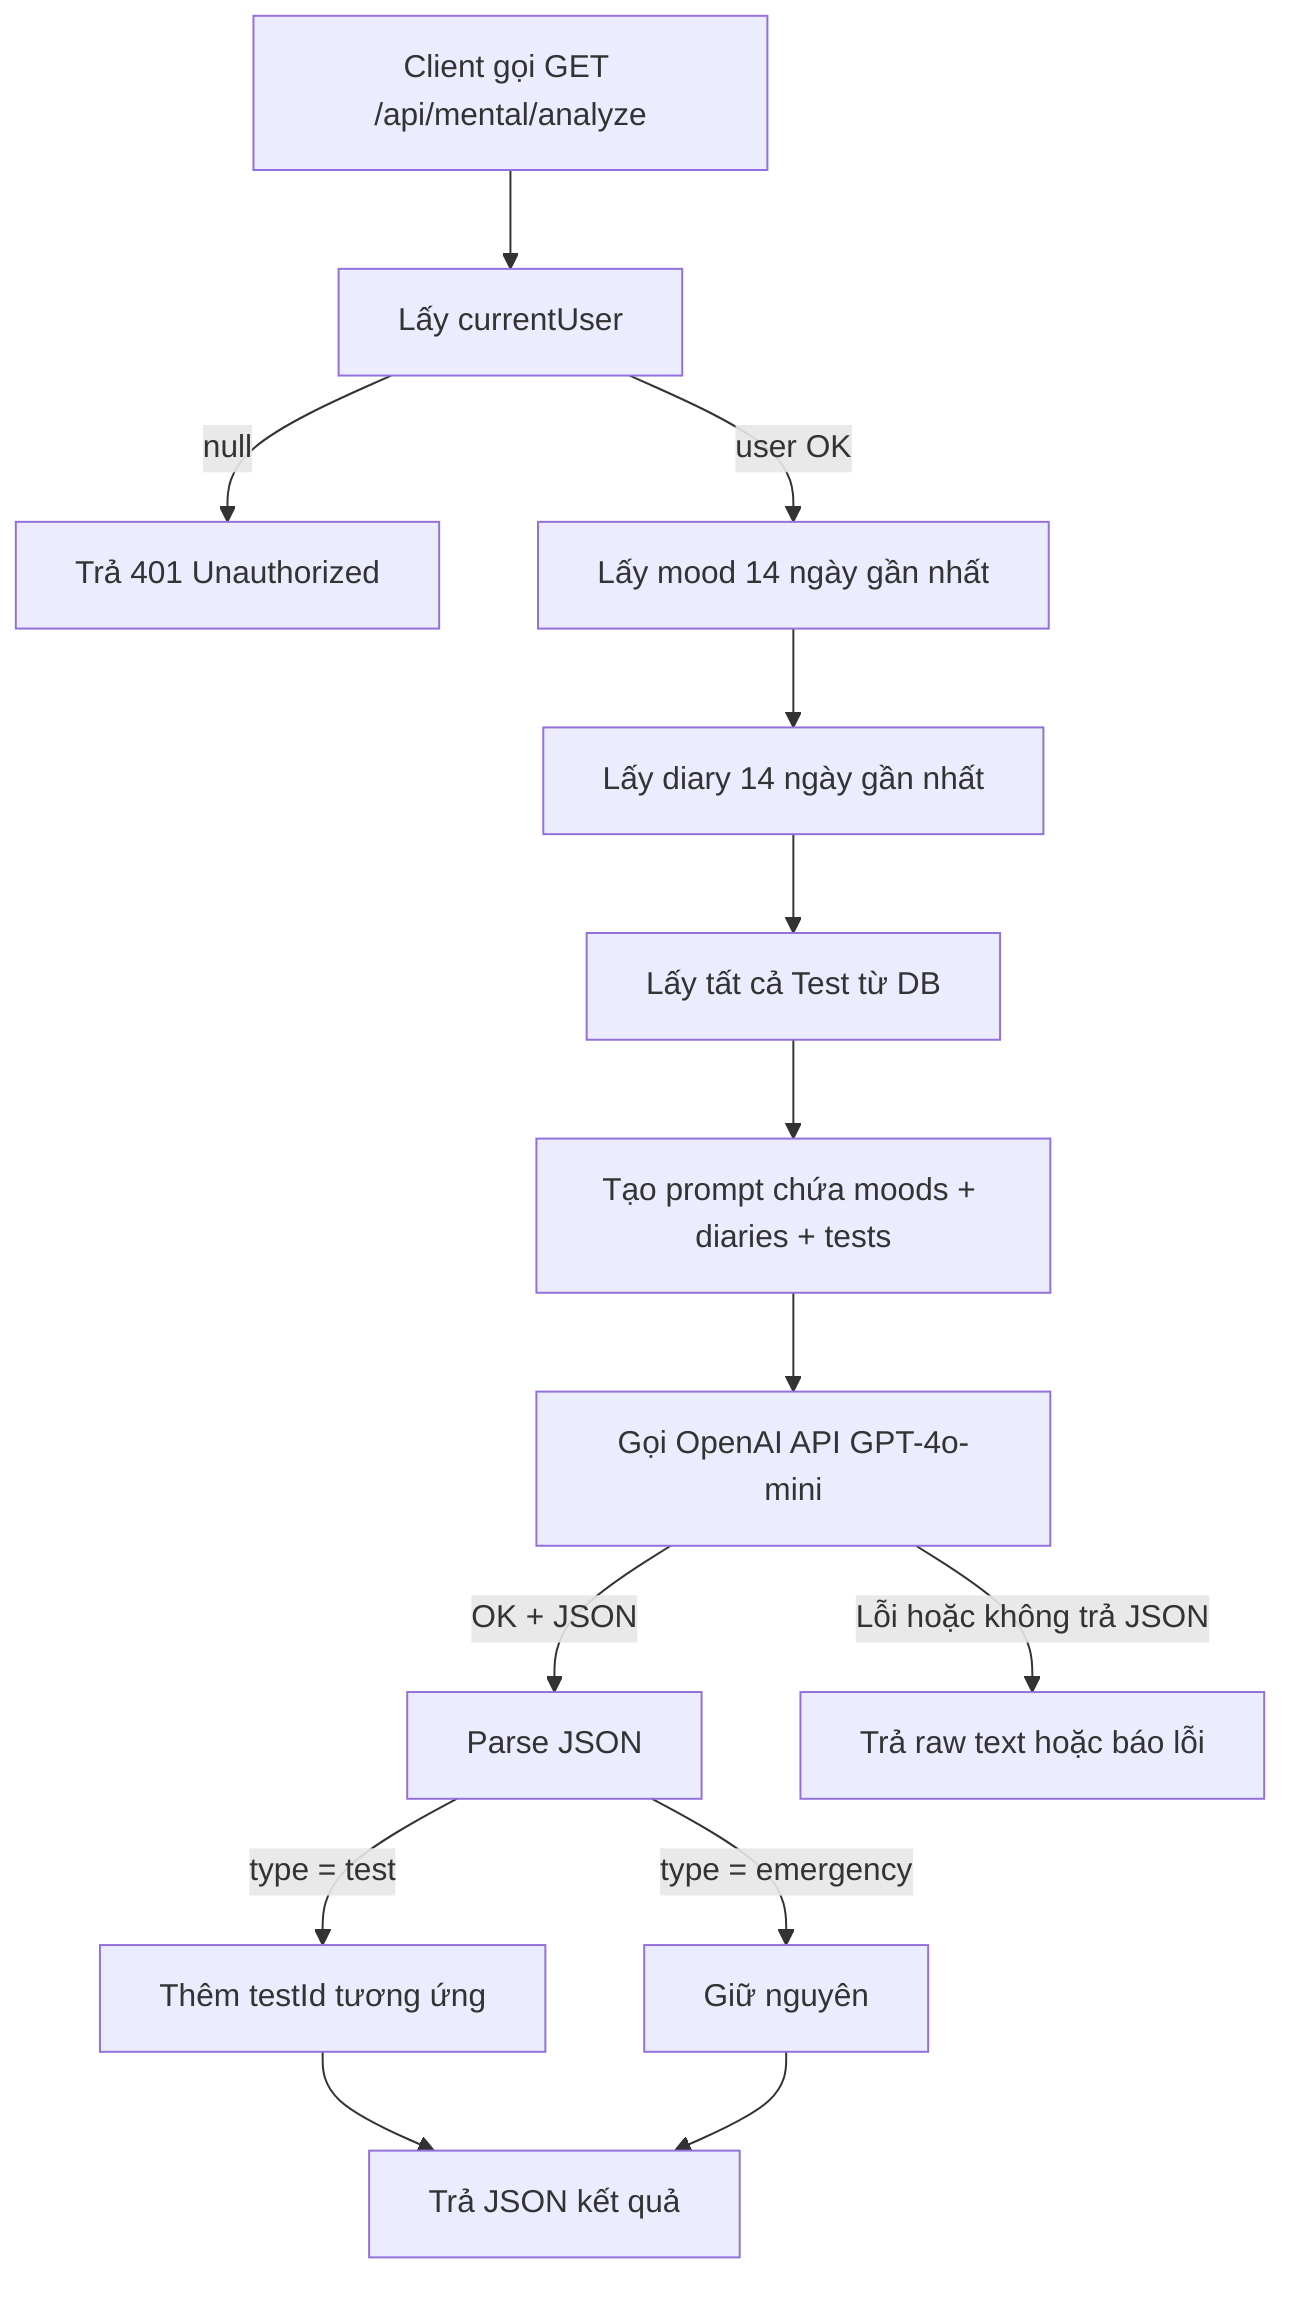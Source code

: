 flowchart TD
    A[Client gọi GET /api/mental/analyze] --> B[Lấy currentUser]
    B -->|null| C[Trả 401 Unauthorized]
    B -->|user OK| D[Lấy mood 14 ngày gần nhất]
    D --> E[Lấy diary 14 ngày gần nhất]
    E --> F[Lấy tất cả Test từ DB]
    F --> G[Tạo prompt chứa moods + diaries + tests]
    G --> H[Gọi OpenAI API GPT-4o-mini]
    H -->|OK + JSON| I[Parse JSON]
    I -->|type = test| J[Thêm testId tương ứng]
    I -->|type = emergency| K[Giữ nguyên]
    J --> L[Trả JSON kết quả]
    K --> L
    H -->|Lỗi hoặc không trả JSON| M[Trả raw text hoặc báo lỗi]